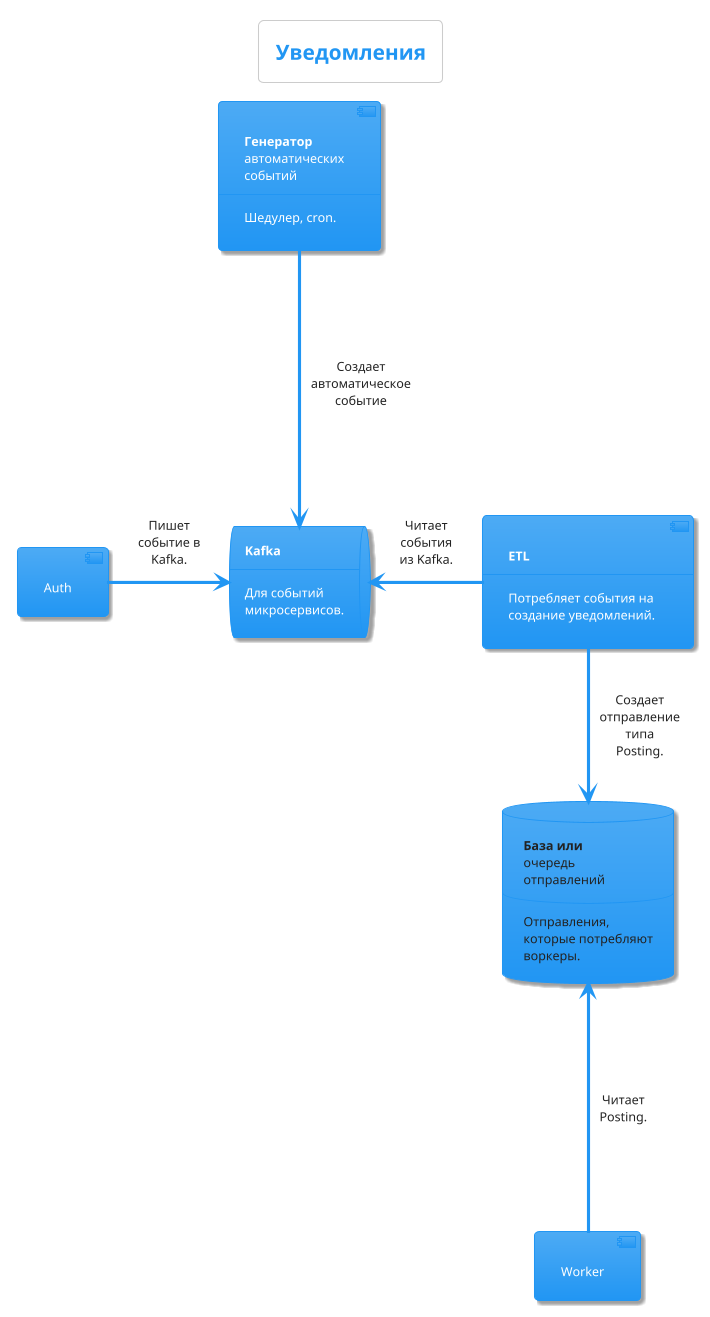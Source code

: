 @startuml to_be
!theme materia
skinparam actorStyle awesome
skinparam packageStyle rectangle
skinparam maxmessagesize 60
skinparam backgroundColor white

title Уведомления

queue Kafka [
  <b>Kafka
  ----
  Для событий
  микросервисов.
]
component AutoEventsGenerator [
  <b>Генератор 
  автоматических
  событий
  ----
  Шедулер, cron.
]
component NotificationsETL [
  <b>ETL
  ----
  Потребляет события на 
  создание уведомлений.
]
database PostingsDB [
  <b>База или 
  очередь 
  отправлений
  ----
  Отправления,
  которые потребляют
  воркеры.
]

AutoEventsGenerator --down--> Kafka: "Создает автоматическое событие"
[Auth] --right--> Kafka: "Пишет событие в Kafka."  
NotificationsETL --left--> Kafka: "Читает события из Kafka."
NotificationsETL -down-> PostingsDB: "Создает отправление типа Posting."
[Worker] --up--> PostingsDB: Читает Posting.

@enduml

